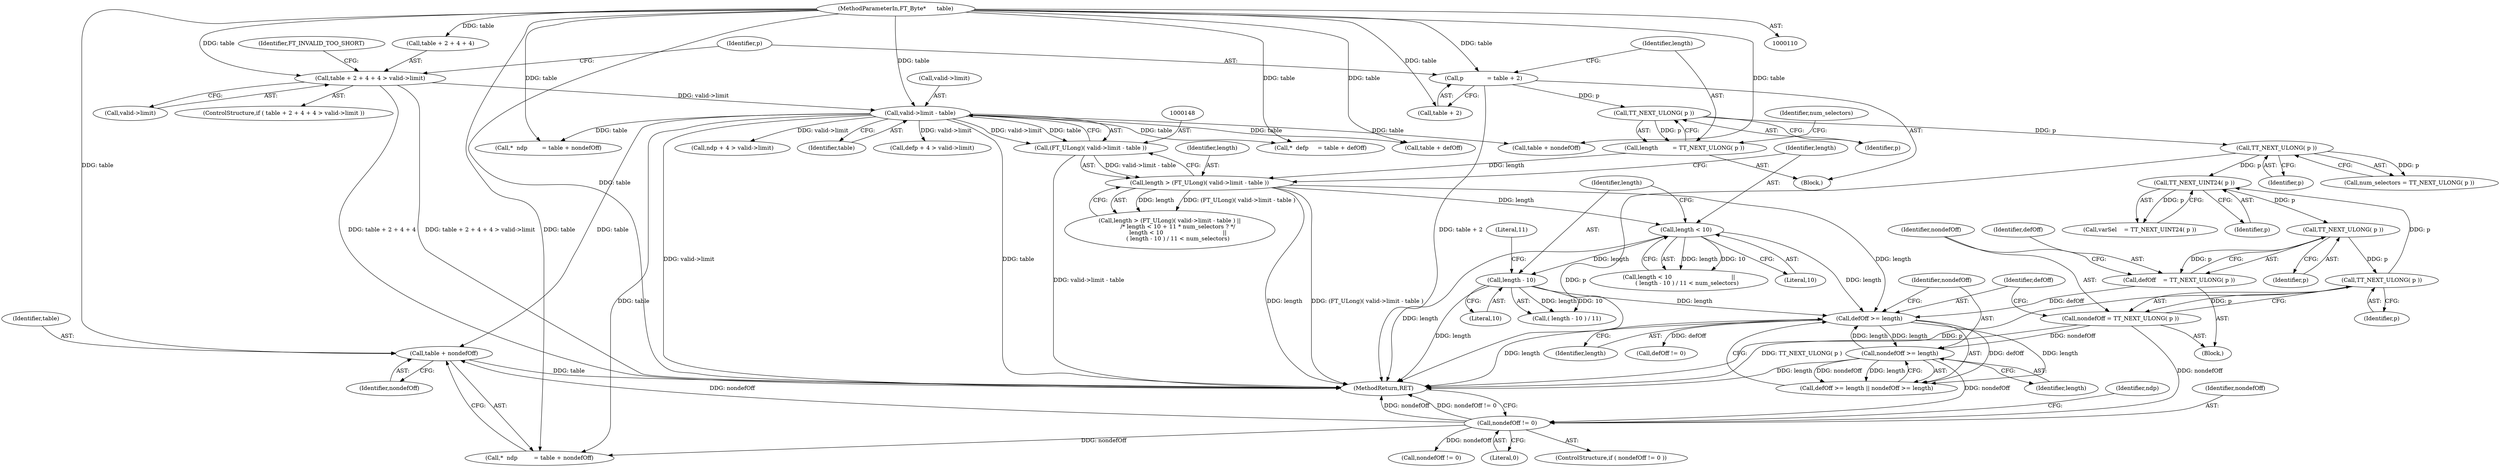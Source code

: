 digraph "0_savannah_57cbb8c148999ba8f14ed53435fc071ac9953afd@pointer" {
"1000286" [label="(Call,table + nondefOff)"];
"1000149" [label="(Call,valid->limit - table)"];
"1000118" [label="(Call,table + 2 + 4 + 4 > valid->limit)"];
"1000111" [label="(MethodParameterIn,FT_Byte*      table)"];
"1000279" [label="(Call,nondefOff != 0)"];
"1000193" [label="(Call,nondefOff = TT_NEXT_ULONG( p ))"];
"1000195" [label="(Call,TT_NEXT_ULONG( p ))"];
"1000190" [label="(Call,TT_NEXT_ULONG( p ))"];
"1000185" [label="(Call,TT_NEXT_UINT24( p ))"];
"1000141" [label="(Call,TT_NEXT_ULONG( p ))"];
"1000137" [label="(Call,TT_NEXT_ULONG( p ))"];
"1000130" [label="(Call,p             = table + 2)"];
"1000202" [label="(Call,nondefOff >= length)"];
"1000199" [label="(Call,defOff >= length)"];
"1000188" [label="(Call,defOff    = TT_NEXT_ULONG( p ))"];
"1000155" [label="(Call,length < 10)"];
"1000145" [label="(Call,length > (FT_ULong)( valid->limit - table ))"];
"1000135" [label="(Call,length        = TT_NEXT_ULONG( p ))"];
"1000147" [label="(Call,(FT_ULong)( valid->limit - table ))"];
"1000160" [label="(Call,length - 10)"];
"1000147" [label="(Call,(FT_ULong)( valid->limit - table ))"];
"1000312" [label="(Call,ndp + 4 > valid->limit)"];
"1000183" [label="(Call,varSel    = TT_NEXT_UINT24( p ))"];
"1000284" [label="(Call,*  ndp         = table + nondefOff)"];
"1000136" [label="(Identifier,length)"];
"1000203" [label="(Identifier,nondefOff)"];
"1000155" [label="(Call,length < 10)"];
"1000193" [label="(Call,nondefOff = TT_NEXT_ULONG( p ))"];
"1000186" [label="(Identifier,p)"];
"1000142" [label="(Identifier,p)"];
"1000190" [label="(Call,TT_NEXT_ULONG( p ))"];
"1000191" [label="(Identifier,p)"];
"1000281" [label="(Literal,0)"];
"1000278" [label="(ControlStructure,if ( nondefOff != 0 ))"];
"1000300" [label="(Call,*  ndp        = table + nondefOff)"];
"1000145" [label="(Call,length > (FT_ULong)( valid->limit - table ))"];
"1000130" [label="(Call,p             = table + 2)"];
"1000202" [label="(Call,nondefOff >= length)"];
"1000157" [label="(Literal,10)"];
"1000137" [label="(Call,TT_NEXT_ULONG( p ))"];
"1000111" [label="(MethodParameterIn,FT_Byte*      table)"];
"1000161" [label="(Identifier,length)"];
"1000149" [label="(Call,valid->limit - table)"];
"1000126" [label="(Call,valid->limit)"];
"1000138" [label="(Identifier,p)"];
"1000204" [label="(Identifier,length)"];
"1000159" [label="(Call,( length - 10 ) / 11)"];
"1000162" [label="(Literal,10)"];
"1000287" [label="(Identifier,table)"];
"1000131" [label="(Identifier,p)"];
"1000194" [label="(Identifier,nondefOff)"];
"1000185" [label="(Call,TT_NEXT_UINT24( p ))"];
"1000285" [label="(Identifier,ndp)"];
"1000132" [label="(Call,table + 2)"];
"1000280" [label="(Identifier,nondefOff)"];
"1000222" [label="(Call,*  defp     = table + defOff)"];
"1000198" [label="(Call,defOff >= length || nondefOff >= length)"];
"1000189" [label="(Identifier,defOff)"];
"1000363" [label="(MethodReturn,RET)"];
"1000153" [label="(Identifier,table)"];
"1000129" [label="(Identifier,FT_INVALID_TOO_SHORT)"];
"1000279" [label="(Call,nondefOff != 0)"];
"1000201" [label="(Identifier,length)"];
"1000200" [label="(Identifier,defOff)"];
"1000150" [label="(Call,valid->limit)"];
"1000135" [label="(Call,length        = TT_NEXT_ULONG( p ))"];
"1000160" [label="(Call,length - 10)"];
"1000144" [label="(Call,length > (FT_ULong)( valid->limit - table ) ||\n         /* length < 10 + 11 * num_selectors ? */\n         length < 10                                 ||\n         ( length - 10 ) / 11 < num_selectors)"];
"1000139" [label="(Call,num_selectors = TT_NEXT_ULONG( p ))"];
"1000199" [label="(Call,defOff >= length)"];
"1000146" [label="(Identifier,length)"];
"1000163" [label="(Literal,11)"];
"1000119" [label="(Call,table + 2 + 4 + 4)"];
"1000224" [label="(Call,table + defOff)"];
"1000288" [label="(Identifier,nondefOff)"];
"1000195" [label="(Call,TT_NEXT_ULONG( p ))"];
"1000113" [label="(Block,)"];
"1000234" [label="(Call,defp + 4 > valid->limit)"];
"1000217" [label="(Call,defOff != 0)"];
"1000117" [label="(ControlStructure,if ( table + 2 + 4 + 4 > valid->limit ))"];
"1000188" [label="(Call,defOff    = TT_NEXT_ULONG( p ))"];
"1000140" [label="(Identifier,num_selectors)"];
"1000196" [label="(Identifier,p)"];
"1000181" [label="(Block,)"];
"1000156" [label="(Identifier,length)"];
"1000302" [label="(Call,table + nondefOff)"];
"1000154" [label="(Call,length < 10                                 ||\n         ( length - 10 ) / 11 < num_selectors)"];
"1000141" [label="(Call,TT_NEXT_ULONG( p ))"];
"1000295" [label="(Call,nondefOff != 0)"];
"1000118" [label="(Call,table + 2 + 4 + 4 > valid->limit)"];
"1000286" [label="(Call,table + nondefOff)"];
"1000286" -> "1000284"  [label="AST: "];
"1000286" -> "1000288"  [label="CFG: "];
"1000287" -> "1000286"  [label="AST: "];
"1000288" -> "1000286"  [label="AST: "];
"1000284" -> "1000286"  [label="CFG: "];
"1000286" -> "1000363"  [label="DDG: table"];
"1000149" -> "1000286"  [label="DDG: table"];
"1000111" -> "1000286"  [label="DDG: table"];
"1000279" -> "1000286"  [label="DDG: nondefOff"];
"1000149" -> "1000147"  [label="AST: "];
"1000149" -> "1000153"  [label="CFG: "];
"1000150" -> "1000149"  [label="AST: "];
"1000153" -> "1000149"  [label="AST: "];
"1000147" -> "1000149"  [label="CFG: "];
"1000149" -> "1000363"  [label="DDG: table"];
"1000149" -> "1000363"  [label="DDG: valid->limit"];
"1000149" -> "1000147"  [label="DDG: valid->limit"];
"1000149" -> "1000147"  [label="DDG: table"];
"1000118" -> "1000149"  [label="DDG: valid->limit"];
"1000111" -> "1000149"  [label="DDG: table"];
"1000149" -> "1000222"  [label="DDG: table"];
"1000149" -> "1000224"  [label="DDG: table"];
"1000149" -> "1000234"  [label="DDG: valid->limit"];
"1000149" -> "1000284"  [label="DDG: table"];
"1000149" -> "1000300"  [label="DDG: table"];
"1000149" -> "1000302"  [label="DDG: table"];
"1000149" -> "1000312"  [label="DDG: valid->limit"];
"1000118" -> "1000117"  [label="AST: "];
"1000118" -> "1000126"  [label="CFG: "];
"1000119" -> "1000118"  [label="AST: "];
"1000126" -> "1000118"  [label="AST: "];
"1000129" -> "1000118"  [label="CFG: "];
"1000131" -> "1000118"  [label="CFG: "];
"1000118" -> "1000363"  [label="DDG: table + 2 + 4 + 4 > valid->limit"];
"1000118" -> "1000363"  [label="DDG: table + 2 + 4 + 4"];
"1000111" -> "1000118"  [label="DDG: table"];
"1000111" -> "1000110"  [label="AST: "];
"1000111" -> "1000363"  [label="DDG: table"];
"1000111" -> "1000119"  [label="DDG: table"];
"1000111" -> "1000130"  [label="DDG: table"];
"1000111" -> "1000132"  [label="DDG: table"];
"1000111" -> "1000222"  [label="DDG: table"];
"1000111" -> "1000224"  [label="DDG: table"];
"1000111" -> "1000284"  [label="DDG: table"];
"1000111" -> "1000300"  [label="DDG: table"];
"1000111" -> "1000302"  [label="DDG: table"];
"1000279" -> "1000278"  [label="AST: "];
"1000279" -> "1000281"  [label="CFG: "];
"1000280" -> "1000279"  [label="AST: "];
"1000281" -> "1000279"  [label="AST: "];
"1000285" -> "1000279"  [label="CFG: "];
"1000363" -> "1000279"  [label="CFG: "];
"1000279" -> "1000363"  [label="DDG: nondefOff"];
"1000279" -> "1000363"  [label="DDG: nondefOff != 0"];
"1000193" -> "1000279"  [label="DDG: nondefOff"];
"1000202" -> "1000279"  [label="DDG: nondefOff"];
"1000279" -> "1000284"  [label="DDG: nondefOff"];
"1000279" -> "1000295"  [label="DDG: nondefOff"];
"1000193" -> "1000181"  [label="AST: "];
"1000193" -> "1000195"  [label="CFG: "];
"1000194" -> "1000193"  [label="AST: "];
"1000195" -> "1000193"  [label="AST: "];
"1000200" -> "1000193"  [label="CFG: "];
"1000193" -> "1000363"  [label="DDG: TT_NEXT_ULONG( p )"];
"1000195" -> "1000193"  [label="DDG: p"];
"1000193" -> "1000202"  [label="DDG: nondefOff"];
"1000195" -> "1000196"  [label="CFG: "];
"1000196" -> "1000195"  [label="AST: "];
"1000195" -> "1000363"  [label="DDG: p"];
"1000195" -> "1000185"  [label="DDG: p"];
"1000190" -> "1000195"  [label="DDG: p"];
"1000190" -> "1000188"  [label="AST: "];
"1000190" -> "1000191"  [label="CFG: "];
"1000191" -> "1000190"  [label="AST: "];
"1000188" -> "1000190"  [label="CFG: "];
"1000190" -> "1000188"  [label="DDG: p"];
"1000185" -> "1000190"  [label="DDG: p"];
"1000185" -> "1000183"  [label="AST: "];
"1000185" -> "1000186"  [label="CFG: "];
"1000186" -> "1000185"  [label="AST: "];
"1000183" -> "1000185"  [label="CFG: "];
"1000185" -> "1000183"  [label="DDG: p"];
"1000141" -> "1000185"  [label="DDG: p"];
"1000141" -> "1000139"  [label="AST: "];
"1000141" -> "1000142"  [label="CFG: "];
"1000142" -> "1000141"  [label="AST: "];
"1000139" -> "1000141"  [label="CFG: "];
"1000141" -> "1000363"  [label="DDG: p"];
"1000141" -> "1000139"  [label="DDG: p"];
"1000137" -> "1000141"  [label="DDG: p"];
"1000137" -> "1000135"  [label="AST: "];
"1000137" -> "1000138"  [label="CFG: "];
"1000138" -> "1000137"  [label="AST: "];
"1000135" -> "1000137"  [label="CFG: "];
"1000137" -> "1000135"  [label="DDG: p"];
"1000130" -> "1000137"  [label="DDG: p"];
"1000130" -> "1000113"  [label="AST: "];
"1000130" -> "1000132"  [label="CFG: "];
"1000131" -> "1000130"  [label="AST: "];
"1000132" -> "1000130"  [label="AST: "];
"1000136" -> "1000130"  [label="CFG: "];
"1000130" -> "1000363"  [label="DDG: table + 2"];
"1000202" -> "1000198"  [label="AST: "];
"1000202" -> "1000204"  [label="CFG: "];
"1000203" -> "1000202"  [label="AST: "];
"1000204" -> "1000202"  [label="AST: "];
"1000198" -> "1000202"  [label="CFG: "];
"1000202" -> "1000363"  [label="DDG: length"];
"1000202" -> "1000199"  [label="DDG: length"];
"1000202" -> "1000198"  [label="DDG: nondefOff"];
"1000202" -> "1000198"  [label="DDG: length"];
"1000199" -> "1000202"  [label="DDG: length"];
"1000199" -> "1000198"  [label="AST: "];
"1000199" -> "1000201"  [label="CFG: "];
"1000200" -> "1000199"  [label="AST: "];
"1000201" -> "1000199"  [label="AST: "];
"1000203" -> "1000199"  [label="CFG: "];
"1000198" -> "1000199"  [label="CFG: "];
"1000199" -> "1000363"  [label="DDG: length"];
"1000199" -> "1000198"  [label="DDG: defOff"];
"1000199" -> "1000198"  [label="DDG: length"];
"1000188" -> "1000199"  [label="DDG: defOff"];
"1000155" -> "1000199"  [label="DDG: length"];
"1000145" -> "1000199"  [label="DDG: length"];
"1000160" -> "1000199"  [label="DDG: length"];
"1000199" -> "1000217"  [label="DDG: defOff"];
"1000188" -> "1000181"  [label="AST: "];
"1000189" -> "1000188"  [label="AST: "];
"1000194" -> "1000188"  [label="CFG: "];
"1000155" -> "1000154"  [label="AST: "];
"1000155" -> "1000157"  [label="CFG: "];
"1000156" -> "1000155"  [label="AST: "];
"1000157" -> "1000155"  [label="AST: "];
"1000161" -> "1000155"  [label="CFG: "];
"1000154" -> "1000155"  [label="CFG: "];
"1000155" -> "1000363"  [label="DDG: length"];
"1000155" -> "1000154"  [label="DDG: length"];
"1000155" -> "1000154"  [label="DDG: 10"];
"1000145" -> "1000155"  [label="DDG: length"];
"1000155" -> "1000160"  [label="DDG: length"];
"1000145" -> "1000144"  [label="AST: "];
"1000145" -> "1000147"  [label="CFG: "];
"1000146" -> "1000145"  [label="AST: "];
"1000147" -> "1000145"  [label="AST: "];
"1000156" -> "1000145"  [label="CFG: "];
"1000144" -> "1000145"  [label="CFG: "];
"1000145" -> "1000363"  [label="DDG: length"];
"1000145" -> "1000363"  [label="DDG: (FT_ULong)( valid->limit - table )"];
"1000145" -> "1000144"  [label="DDG: length"];
"1000145" -> "1000144"  [label="DDG: (FT_ULong)( valid->limit - table )"];
"1000135" -> "1000145"  [label="DDG: length"];
"1000147" -> "1000145"  [label="DDG: valid->limit - table"];
"1000135" -> "1000113"  [label="AST: "];
"1000136" -> "1000135"  [label="AST: "];
"1000140" -> "1000135"  [label="CFG: "];
"1000148" -> "1000147"  [label="AST: "];
"1000147" -> "1000363"  [label="DDG: valid->limit - table"];
"1000160" -> "1000159"  [label="AST: "];
"1000160" -> "1000162"  [label="CFG: "];
"1000161" -> "1000160"  [label="AST: "];
"1000162" -> "1000160"  [label="AST: "];
"1000163" -> "1000160"  [label="CFG: "];
"1000160" -> "1000363"  [label="DDG: length"];
"1000160" -> "1000159"  [label="DDG: length"];
"1000160" -> "1000159"  [label="DDG: 10"];
}
